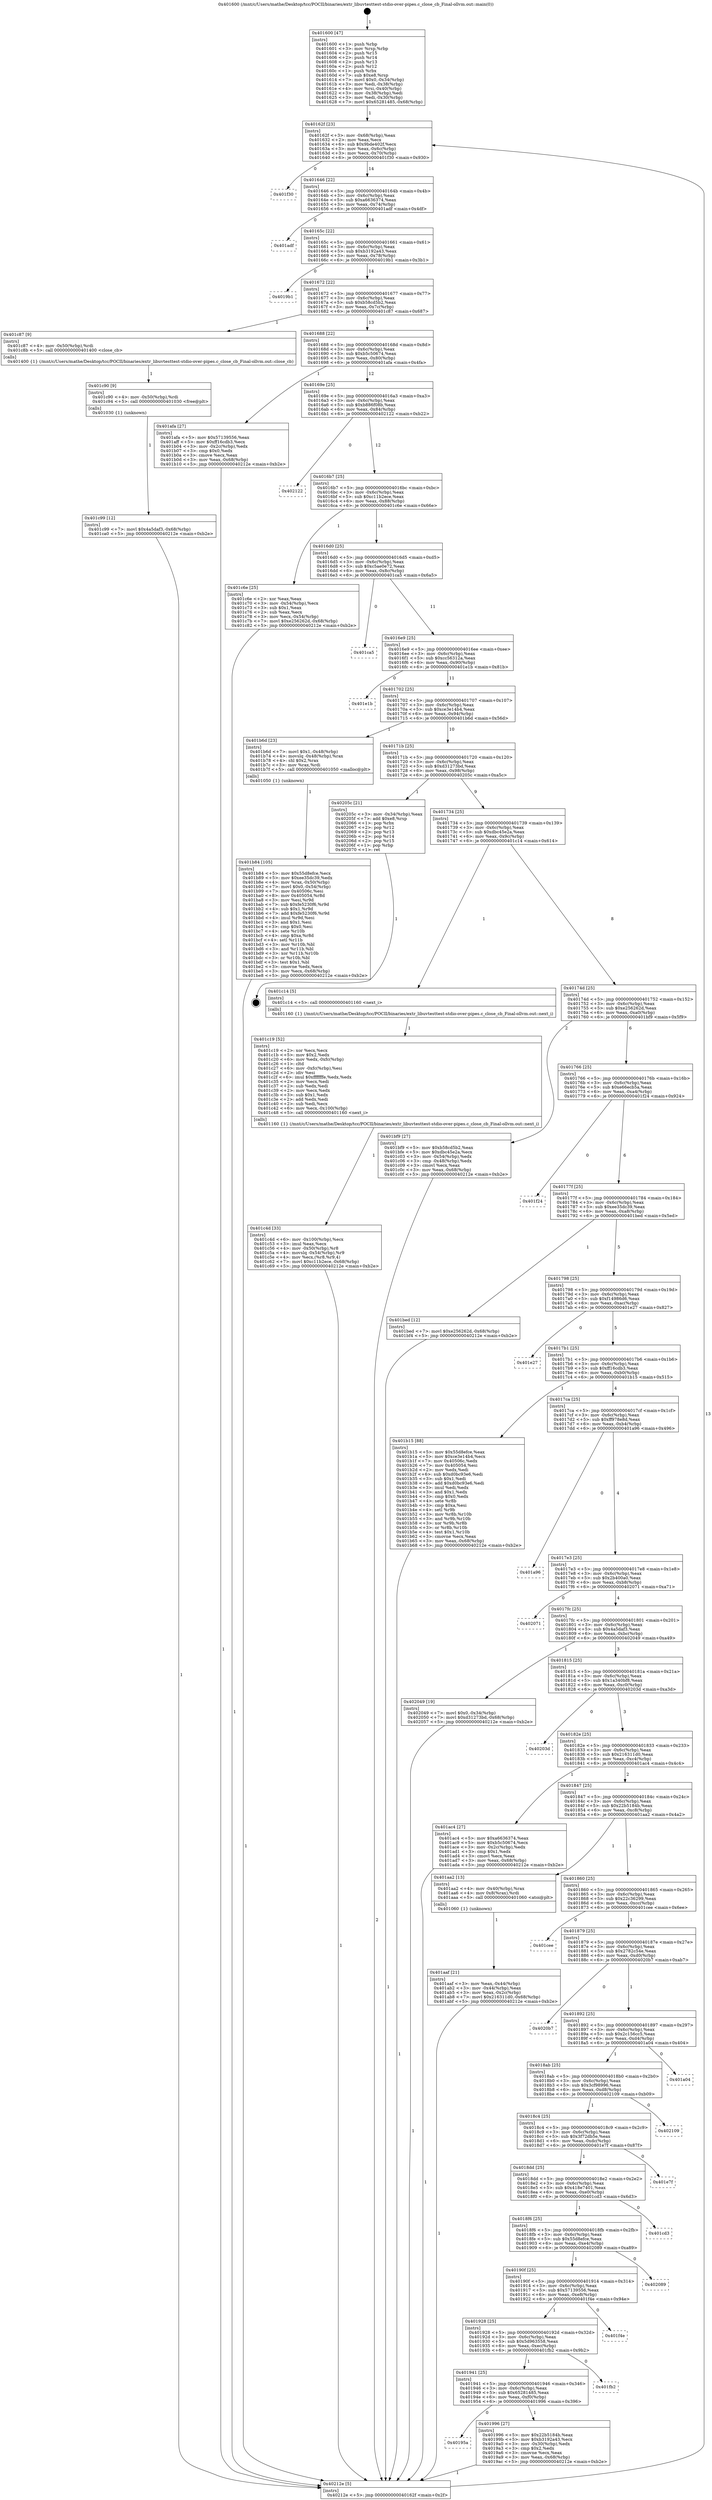 digraph "0x401600" {
  label = "0x401600 (/mnt/c/Users/mathe/Desktop/tcc/POCII/binaries/extr_libuvtesttest-stdio-over-pipes.c_close_cb_Final-ollvm.out::main(0))"
  labelloc = "t"
  node[shape=record]

  Entry [label="",width=0.3,height=0.3,shape=circle,fillcolor=black,style=filled]
  "0x40162f" [label="{
     0x40162f [23]\l
     | [instrs]\l
     &nbsp;&nbsp;0x40162f \<+3\>: mov -0x68(%rbp),%eax\l
     &nbsp;&nbsp;0x401632 \<+2\>: mov %eax,%ecx\l
     &nbsp;&nbsp;0x401634 \<+6\>: sub $0x9bde402f,%ecx\l
     &nbsp;&nbsp;0x40163a \<+3\>: mov %eax,-0x6c(%rbp)\l
     &nbsp;&nbsp;0x40163d \<+3\>: mov %ecx,-0x70(%rbp)\l
     &nbsp;&nbsp;0x401640 \<+6\>: je 0000000000401f30 \<main+0x930\>\l
  }"]
  "0x401f30" [label="{
     0x401f30\l
  }", style=dashed]
  "0x401646" [label="{
     0x401646 [22]\l
     | [instrs]\l
     &nbsp;&nbsp;0x401646 \<+5\>: jmp 000000000040164b \<main+0x4b\>\l
     &nbsp;&nbsp;0x40164b \<+3\>: mov -0x6c(%rbp),%eax\l
     &nbsp;&nbsp;0x40164e \<+5\>: sub $0xa6636374,%eax\l
     &nbsp;&nbsp;0x401653 \<+3\>: mov %eax,-0x74(%rbp)\l
     &nbsp;&nbsp;0x401656 \<+6\>: je 0000000000401adf \<main+0x4df\>\l
  }"]
  Exit [label="",width=0.3,height=0.3,shape=circle,fillcolor=black,style=filled,peripheries=2]
  "0x401adf" [label="{
     0x401adf\l
  }", style=dashed]
  "0x40165c" [label="{
     0x40165c [22]\l
     | [instrs]\l
     &nbsp;&nbsp;0x40165c \<+5\>: jmp 0000000000401661 \<main+0x61\>\l
     &nbsp;&nbsp;0x401661 \<+3\>: mov -0x6c(%rbp),%eax\l
     &nbsp;&nbsp;0x401664 \<+5\>: sub $0xb3192a43,%eax\l
     &nbsp;&nbsp;0x401669 \<+3\>: mov %eax,-0x78(%rbp)\l
     &nbsp;&nbsp;0x40166c \<+6\>: je 00000000004019b1 \<main+0x3b1\>\l
  }"]
  "0x401c99" [label="{
     0x401c99 [12]\l
     | [instrs]\l
     &nbsp;&nbsp;0x401c99 \<+7\>: movl $0x4a5daf3,-0x68(%rbp)\l
     &nbsp;&nbsp;0x401ca0 \<+5\>: jmp 000000000040212e \<main+0xb2e\>\l
  }"]
  "0x4019b1" [label="{
     0x4019b1\l
  }", style=dashed]
  "0x401672" [label="{
     0x401672 [22]\l
     | [instrs]\l
     &nbsp;&nbsp;0x401672 \<+5\>: jmp 0000000000401677 \<main+0x77\>\l
     &nbsp;&nbsp;0x401677 \<+3\>: mov -0x6c(%rbp),%eax\l
     &nbsp;&nbsp;0x40167a \<+5\>: sub $0xb58cd5b2,%eax\l
     &nbsp;&nbsp;0x40167f \<+3\>: mov %eax,-0x7c(%rbp)\l
     &nbsp;&nbsp;0x401682 \<+6\>: je 0000000000401c87 \<main+0x687\>\l
  }"]
  "0x401c90" [label="{
     0x401c90 [9]\l
     | [instrs]\l
     &nbsp;&nbsp;0x401c90 \<+4\>: mov -0x50(%rbp),%rdi\l
     &nbsp;&nbsp;0x401c94 \<+5\>: call 0000000000401030 \<free@plt\>\l
     | [calls]\l
     &nbsp;&nbsp;0x401030 \{1\} (unknown)\l
  }"]
  "0x401c87" [label="{
     0x401c87 [9]\l
     | [instrs]\l
     &nbsp;&nbsp;0x401c87 \<+4\>: mov -0x50(%rbp),%rdi\l
     &nbsp;&nbsp;0x401c8b \<+5\>: call 0000000000401400 \<close_cb\>\l
     | [calls]\l
     &nbsp;&nbsp;0x401400 \{1\} (/mnt/c/Users/mathe/Desktop/tcc/POCII/binaries/extr_libuvtesttest-stdio-over-pipes.c_close_cb_Final-ollvm.out::close_cb)\l
  }"]
  "0x401688" [label="{
     0x401688 [22]\l
     | [instrs]\l
     &nbsp;&nbsp;0x401688 \<+5\>: jmp 000000000040168d \<main+0x8d\>\l
     &nbsp;&nbsp;0x40168d \<+3\>: mov -0x6c(%rbp),%eax\l
     &nbsp;&nbsp;0x401690 \<+5\>: sub $0xb5c50674,%eax\l
     &nbsp;&nbsp;0x401695 \<+3\>: mov %eax,-0x80(%rbp)\l
     &nbsp;&nbsp;0x401698 \<+6\>: je 0000000000401afa \<main+0x4fa\>\l
  }"]
  "0x401c4d" [label="{
     0x401c4d [33]\l
     | [instrs]\l
     &nbsp;&nbsp;0x401c4d \<+6\>: mov -0x100(%rbp),%ecx\l
     &nbsp;&nbsp;0x401c53 \<+3\>: imul %eax,%ecx\l
     &nbsp;&nbsp;0x401c56 \<+4\>: mov -0x50(%rbp),%r8\l
     &nbsp;&nbsp;0x401c5a \<+4\>: movslq -0x54(%rbp),%r9\l
     &nbsp;&nbsp;0x401c5e \<+4\>: mov %ecx,(%r8,%r9,4)\l
     &nbsp;&nbsp;0x401c62 \<+7\>: movl $0xc11b2ece,-0x68(%rbp)\l
     &nbsp;&nbsp;0x401c69 \<+5\>: jmp 000000000040212e \<main+0xb2e\>\l
  }"]
  "0x401afa" [label="{
     0x401afa [27]\l
     | [instrs]\l
     &nbsp;&nbsp;0x401afa \<+5\>: mov $0x57139556,%eax\l
     &nbsp;&nbsp;0x401aff \<+5\>: mov $0xff16cdb3,%ecx\l
     &nbsp;&nbsp;0x401b04 \<+3\>: mov -0x2c(%rbp),%edx\l
     &nbsp;&nbsp;0x401b07 \<+3\>: cmp $0x0,%edx\l
     &nbsp;&nbsp;0x401b0a \<+3\>: cmove %ecx,%eax\l
     &nbsp;&nbsp;0x401b0d \<+3\>: mov %eax,-0x68(%rbp)\l
     &nbsp;&nbsp;0x401b10 \<+5\>: jmp 000000000040212e \<main+0xb2e\>\l
  }"]
  "0x40169e" [label="{
     0x40169e [25]\l
     | [instrs]\l
     &nbsp;&nbsp;0x40169e \<+5\>: jmp 00000000004016a3 \<main+0xa3\>\l
     &nbsp;&nbsp;0x4016a3 \<+3\>: mov -0x6c(%rbp),%eax\l
     &nbsp;&nbsp;0x4016a6 \<+5\>: sub $0xb886f08b,%eax\l
     &nbsp;&nbsp;0x4016ab \<+6\>: mov %eax,-0x84(%rbp)\l
     &nbsp;&nbsp;0x4016b1 \<+6\>: je 0000000000402122 \<main+0xb22\>\l
  }"]
  "0x401c19" [label="{
     0x401c19 [52]\l
     | [instrs]\l
     &nbsp;&nbsp;0x401c19 \<+2\>: xor %ecx,%ecx\l
     &nbsp;&nbsp;0x401c1b \<+5\>: mov $0x2,%edx\l
     &nbsp;&nbsp;0x401c20 \<+6\>: mov %edx,-0xfc(%rbp)\l
     &nbsp;&nbsp;0x401c26 \<+1\>: cltd\l
     &nbsp;&nbsp;0x401c27 \<+6\>: mov -0xfc(%rbp),%esi\l
     &nbsp;&nbsp;0x401c2d \<+2\>: idiv %esi\l
     &nbsp;&nbsp;0x401c2f \<+6\>: imul $0xfffffffe,%edx,%edx\l
     &nbsp;&nbsp;0x401c35 \<+2\>: mov %ecx,%edi\l
     &nbsp;&nbsp;0x401c37 \<+2\>: sub %edx,%edi\l
     &nbsp;&nbsp;0x401c39 \<+2\>: mov %ecx,%edx\l
     &nbsp;&nbsp;0x401c3b \<+3\>: sub $0x1,%edx\l
     &nbsp;&nbsp;0x401c3e \<+2\>: add %edx,%edi\l
     &nbsp;&nbsp;0x401c40 \<+2\>: sub %edi,%ecx\l
     &nbsp;&nbsp;0x401c42 \<+6\>: mov %ecx,-0x100(%rbp)\l
     &nbsp;&nbsp;0x401c48 \<+5\>: call 0000000000401160 \<next_i\>\l
     | [calls]\l
     &nbsp;&nbsp;0x401160 \{1\} (/mnt/c/Users/mathe/Desktop/tcc/POCII/binaries/extr_libuvtesttest-stdio-over-pipes.c_close_cb_Final-ollvm.out::next_i)\l
  }"]
  "0x402122" [label="{
     0x402122\l
  }", style=dashed]
  "0x4016b7" [label="{
     0x4016b7 [25]\l
     | [instrs]\l
     &nbsp;&nbsp;0x4016b7 \<+5\>: jmp 00000000004016bc \<main+0xbc\>\l
     &nbsp;&nbsp;0x4016bc \<+3\>: mov -0x6c(%rbp),%eax\l
     &nbsp;&nbsp;0x4016bf \<+5\>: sub $0xc11b2ece,%eax\l
     &nbsp;&nbsp;0x4016c4 \<+6\>: mov %eax,-0x88(%rbp)\l
     &nbsp;&nbsp;0x4016ca \<+6\>: je 0000000000401c6e \<main+0x66e\>\l
  }"]
  "0x401b84" [label="{
     0x401b84 [105]\l
     | [instrs]\l
     &nbsp;&nbsp;0x401b84 \<+5\>: mov $0x55d8efce,%ecx\l
     &nbsp;&nbsp;0x401b89 \<+5\>: mov $0xee35dc39,%edx\l
     &nbsp;&nbsp;0x401b8e \<+4\>: mov %rax,-0x50(%rbp)\l
     &nbsp;&nbsp;0x401b92 \<+7\>: movl $0x0,-0x54(%rbp)\l
     &nbsp;&nbsp;0x401b99 \<+7\>: mov 0x40506c,%esi\l
     &nbsp;&nbsp;0x401ba0 \<+8\>: mov 0x405054,%r8d\l
     &nbsp;&nbsp;0x401ba8 \<+3\>: mov %esi,%r9d\l
     &nbsp;&nbsp;0x401bab \<+7\>: sub $0xfe5230f6,%r9d\l
     &nbsp;&nbsp;0x401bb2 \<+4\>: sub $0x1,%r9d\l
     &nbsp;&nbsp;0x401bb6 \<+7\>: add $0xfe5230f6,%r9d\l
     &nbsp;&nbsp;0x401bbd \<+4\>: imul %r9d,%esi\l
     &nbsp;&nbsp;0x401bc1 \<+3\>: and $0x1,%esi\l
     &nbsp;&nbsp;0x401bc4 \<+3\>: cmp $0x0,%esi\l
     &nbsp;&nbsp;0x401bc7 \<+4\>: sete %r10b\l
     &nbsp;&nbsp;0x401bcb \<+4\>: cmp $0xa,%r8d\l
     &nbsp;&nbsp;0x401bcf \<+4\>: setl %r11b\l
     &nbsp;&nbsp;0x401bd3 \<+3\>: mov %r10b,%bl\l
     &nbsp;&nbsp;0x401bd6 \<+3\>: and %r11b,%bl\l
     &nbsp;&nbsp;0x401bd9 \<+3\>: xor %r11b,%r10b\l
     &nbsp;&nbsp;0x401bdc \<+3\>: or %r10b,%bl\l
     &nbsp;&nbsp;0x401bdf \<+3\>: test $0x1,%bl\l
     &nbsp;&nbsp;0x401be2 \<+3\>: cmovne %edx,%ecx\l
     &nbsp;&nbsp;0x401be5 \<+3\>: mov %ecx,-0x68(%rbp)\l
     &nbsp;&nbsp;0x401be8 \<+5\>: jmp 000000000040212e \<main+0xb2e\>\l
  }"]
  "0x401c6e" [label="{
     0x401c6e [25]\l
     | [instrs]\l
     &nbsp;&nbsp;0x401c6e \<+2\>: xor %eax,%eax\l
     &nbsp;&nbsp;0x401c70 \<+3\>: mov -0x54(%rbp),%ecx\l
     &nbsp;&nbsp;0x401c73 \<+3\>: sub $0x1,%eax\l
     &nbsp;&nbsp;0x401c76 \<+2\>: sub %eax,%ecx\l
     &nbsp;&nbsp;0x401c78 \<+3\>: mov %ecx,-0x54(%rbp)\l
     &nbsp;&nbsp;0x401c7b \<+7\>: movl $0xe256262d,-0x68(%rbp)\l
     &nbsp;&nbsp;0x401c82 \<+5\>: jmp 000000000040212e \<main+0xb2e\>\l
  }"]
  "0x4016d0" [label="{
     0x4016d0 [25]\l
     | [instrs]\l
     &nbsp;&nbsp;0x4016d0 \<+5\>: jmp 00000000004016d5 \<main+0xd5\>\l
     &nbsp;&nbsp;0x4016d5 \<+3\>: mov -0x6c(%rbp),%eax\l
     &nbsp;&nbsp;0x4016d8 \<+5\>: sub $0xc5ae0e72,%eax\l
     &nbsp;&nbsp;0x4016dd \<+6\>: mov %eax,-0x8c(%rbp)\l
     &nbsp;&nbsp;0x4016e3 \<+6\>: je 0000000000401ca5 \<main+0x6a5\>\l
  }"]
  "0x401aaf" [label="{
     0x401aaf [21]\l
     | [instrs]\l
     &nbsp;&nbsp;0x401aaf \<+3\>: mov %eax,-0x44(%rbp)\l
     &nbsp;&nbsp;0x401ab2 \<+3\>: mov -0x44(%rbp),%eax\l
     &nbsp;&nbsp;0x401ab5 \<+3\>: mov %eax,-0x2c(%rbp)\l
     &nbsp;&nbsp;0x401ab8 \<+7\>: movl $0x216311d0,-0x68(%rbp)\l
     &nbsp;&nbsp;0x401abf \<+5\>: jmp 000000000040212e \<main+0xb2e\>\l
  }"]
  "0x401ca5" [label="{
     0x401ca5\l
  }", style=dashed]
  "0x4016e9" [label="{
     0x4016e9 [25]\l
     | [instrs]\l
     &nbsp;&nbsp;0x4016e9 \<+5\>: jmp 00000000004016ee \<main+0xee\>\l
     &nbsp;&nbsp;0x4016ee \<+3\>: mov -0x6c(%rbp),%eax\l
     &nbsp;&nbsp;0x4016f1 \<+5\>: sub $0xcc56312a,%eax\l
     &nbsp;&nbsp;0x4016f6 \<+6\>: mov %eax,-0x90(%rbp)\l
     &nbsp;&nbsp;0x4016fc \<+6\>: je 0000000000401e1b \<main+0x81b\>\l
  }"]
  "0x401600" [label="{
     0x401600 [47]\l
     | [instrs]\l
     &nbsp;&nbsp;0x401600 \<+1\>: push %rbp\l
     &nbsp;&nbsp;0x401601 \<+3\>: mov %rsp,%rbp\l
     &nbsp;&nbsp;0x401604 \<+2\>: push %r15\l
     &nbsp;&nbsp;0x401606 \<+2\>: push %r14\l
     &nbsp;&nbsp;0x401608 \<+2\>: push %r13\l
     &nbsp;&nbsp;0x40160a \<+2\>: push %r12\l
     &nbsp;&nbsp;0x40160c \<+1\>: push %rbx\l
     &nbsp;&nbsp;0x40160d \<+7\>: sub $0xe8,%rsp\l
     &nbsp;&nbsp;0x401614 \<+7\>: movl $0x0,-0x34(%rbp)\l
     &nbsp;&nbsp;0x40161b \<+3\>: mov %edi,-0x38(%rbp)\l
     &nbsp;&nbsp;0x40161e \<+4\>: mov %rsi,-0x40(%rbp)\l
     &nbsp;&nbsp;0x401622 \<+3\>: mov -0x38(%rbp),%edi\l
     &nbsp;&nbsp;0x401625 \<+3\>: mov %edi,-0x30(%rbp)\l
     &nbsp;&nbsp;0x401628 \<+7\>: movl $0x65281485,-0x68(%rbp)\l
  }"]
  "0x401e1b" [label="{
     0x401e1b\l
  }", style=dashed]
  "0x401702" [label="{
     0x401702 [25]\l
     | [instrs]\l
     &nbsp;&nbsp;0x401702 \<+5\>: jmp 0000000000401707 \<main+0x107\>\l
     &nbsp;&nbsp;0x401707 \<+3\>: mov -0x6c(%rbp),%eax\l
     &nbsp;&nbsp;0x40170a \<+5\>: sub $0xce3e14b4,%eax\l
     &nbsp;&nbsp;0x40170f \<+6\>: mov %eax,-0x94(%rbp)\l
     &nbsp;&nbsp;0x401715 \<+6\>: je 0000000000401b6d \<main+0x56d\>\l
  }"]
  "0x40212e" [label="{
     0x40212e [5]\l
     | [instrs]\l
     &nbsp;&nbsp;0x40212e \<+5\>: jmp 000000000040162f \<main+0x2f\>\l
  }"]
  "0x401b6d" [label="{
     0x401b6d [23]\l
     | [instrs]\l
     &nbsp;&nbsp;0x401b6d \<+7\>: movl $0x1,-0x48(%rbp)\l
     &nbsp;&nbsp;0x401b74 \<+4\>: movslq -0x48(%rbp),%rax\l
     &nbsp;&nbsp;0x401b78 \<+4\>: shl $0x2,%rax\l
     &nbsp;&nbsp;0x401b7c \<+3\>: mov %rax,%rdi\l
     &nbsp;&nbsp;0x401b7f \<+5\>: call 0000000000401050 \<malloc@plt\>\l
     | [calls]\l
     &nbsp;&nbsp;0x401050 \{1\} (unknown)\l
  }"]
  "0x40171b" [label="{
     0x40171b [25]\l
     | [instrs]\l
     &nbsp;&nbsp;0x40171b \<+5\>: jmp 0000000000401720 \<main+0x120\>\l
     &nbsp;&nbsp;0x401720 \<+3\>: mov -0x6c(%rbp),%eax\l
     &nbsp;&nbsp;0x401723 \<+5\>: sub $0xd31273bd,%eax\l
     &nbsp;&nbsp;0x401728 \<+6\>: mov %eax,-0x98(%rbp)\l
     &nbsp;&nbsp;0x40172e \<+6\>: je 000000000040205c \<main+0xa5c\>\l
  }"]
  "0x40195a" [label="{
     0x40195a\l
  }", style=dashed]
  "0x40205c" [label="{
     0x40205c [21]\l
     | [instrs]\l
     &nbsp;&nbsp;0x40205c \<+3\>: mov -0x34(%rbp),%eax\l
     &nbsp;&nbsp;0x40205f \<+7\>: add $0xe8,%rsp\l
     &nbsp;&nbsp;0x402066 \<+1\>: pop %rbx\l
     &nbsp;&nbsp;0x402067 \<+2\>: pop %r12\l
     &nbsp;&nbsp;0x402069 \<+2\>: pop %r13\l
     &nbsp;&nbsp;0x40206b \<+2\>: pop %r14\l
     &nbsp;&nbsp;0x40206d \<+2\>: pop %r15\l
     &nbsp;&nbsp;0x40206f \<+1\>: pop %rbp\l
     &nbsp;&nbsp;0x402070 \<+1\>: ret\l
  }"]
  "0x401734" [label="{
     0x401734 [25]\l
     | [instrs]\l
     &nbsp;&nbsp;0x401734 \<+5\>: jmp 0000000000401739 \<main+0x139\>\l
     &nbsp;&nbsp;0x401739 \<+3\>: mov -0x6c(%rbp),%eax\l
     &nbsp;&nbsp;0x40173c \<+5\>: sub $0xdbc45e2a,%eax\l
     &nbsp;&nbsp;0x401741 \<+6\>: mov %eax,-0x9c(%rbp)\l
     &nbsp;&nbsp;0x401747 \<+6\>: je 0000000000401c14 \<main+0x614\>\l
  }"]
  "0x401996" [label="{
     0x401996 [27]\l
     | [instrs]\l
     &nbsp;&nbsp;0x401996 \<+5\>: mov $0x22b5184b,%eax\l
     &nbsp;&nbsp;0x40199b \<+5\>: mov $0xb3192a43,%ecx\l
     &nbsp;&nbsp;0x4019a0 \<+3\>: mov -0x30(%rbp),%edx\l
     &nbsp;&nbsp;0x4019a3 \<+3\>: cmp $0x2,%edx\l
     &nbsp;&nbsp;0x4019a6 \<+3\>: cmovne %ecx,%eax\l
     &nbsp;&nbsp;0x4019a9 \<+3\>: mov %eax,-0x68(%rbp)\l
     &nbsp;&nbsp;0x4019ac \<+5\>: jmp 000000000040212e \<main+0xb2e\>\l
  }"]
  "0x401c14" [label="{
     0x401c14 [5]\l
     | [instrs]\l
     &nbsp;&nbsp;0x401c14 \<+5\>: call 0000000000401160 \<next_i\>\l
     | [calls]\l
     &nbsp;&nbsp;0x401160 \{1\} (/mnt/c/Users/mathe/Desktop/tcc/POCII/binaries/extr_libuvtesttest-stdio-over-pipes.c_close_cb_Final-ollvm.out::next_i)\l
  }"]
  "0x40174d" [label="{
     0x40174d [25]\l
     | [instrs]\l
     &nbsp;&nbsp;0x40174d \<+5\>: jmp 0000000000401752 \<main+0x152\>\l
     &nbsp;&nbsp;0x401752 \<+3\>: mov -0x6c(%rbp),%eax\l
     &nbsp;&nbsp;0x401755 \<+5\>: sub $0xe256262d,%eax\l
     &nbsp;&nbsp;0x40175a \<+6\>: mov %eax,-0xa0(%rbp)\l
     &nbsp;&nbsp;0x401760 \<+6\>: je 0000000000401bf9 \<main+0x5f9\>\l
  }"]
  "0x401941" [label="{
     0x401941 [25]\l
     | [instrs]\l
     &nbsp;&nbsp;0x401941 \<+5\>: jmp 0000000000401946 \<main+0x346\>\l
     &nbsp;&nbsp;0x401946 \<+3\>: mov -0x6c(%rbp),%eax\l
     &nbsp;&nbsp;0x401949 \<+5\>: sub $0x65281485,%eax\l
     &nbsp;&nbsp;0x40194e \<+6\>: mov %eax,-0xf0(%rbp)\l
     &nbsp;&nbsp;0x401954 \<+6\>: je 0000000000401996 \<main+0x396\>\l
  }"]
  "0x401bf9" [label="{
     0x401bf9 [27]\l
     | [instrs]\l
     &nbsp;&nbsp;0x401bf9 \<+5\>: mov $0xb58cd5b2,%eax\l
     &nbsp;&nbsp;0x401bfe \<+5\>: mov $0xdbc45e2a,%ecx\l
     &nbsp;&nbsp;0x401c03 \<+3\>: mov -0x54(%rbp),%edx\l
     &nbsp;&nbsp;0x401c06 \<+3\>: cmp -0x48(%rbp),%edx\l
     &nbsp;&nbsp;0x401c09 \<+3\>: cmovl %ecx,%eax\l
     &nbsp;&nbsp;0x401c0c \<+3\>: mov %eax,-0x68(%rbp)\l
     &nbsp;&nbsp;0x401c0f \<+5\>: jmp 000000000040212e \<main+0xb2e\>\l
  }"]
  "0x401766" [label="{
     0x401766 [25]\l
     | [instrs]\l
     &nbsp;&nbsp;0x401766 \<+5\>: jmp 000000000040176b \<main+0x16b\>\l
     &nbsp;&nbsp;0x40176b \<+3\>: mov -0x6c(%rbp),%eax\l
     &nbsp;&nbsp;0x40176e \<+5\>: sub $0xe66ecb5a,%eax\l
     &nbsp;&nbsp;0x401773 \<+6\>: mov %eax,-0xa4(%rbp)\l
     &nbsp;&nbsp;0x401779 \<+6\>: je 0000000000401f24 \<main+0x924\>\l
  }"]
  "0x401fb2" [label="{
     0x401fb2\l
  }", style=dashed]
  "0x401f24" [label="{
     0x401f24\l
  }", style=dashed]
  "0x40177f" [label="{
     0x40177f [25]\l
     | [instrs]\l
     &nbsp;&nbsp;0x40177f \<+5\>: jmp 0000000000401784 \<main+0x184\>\l
     &nbsp;&nbsp;0x401784 \<+3\>: mov -0x6c(%rbp),%eax\l
     &nbsp;&nbsp;0x401787 \<+5\>: sub $0xee35dc39,%eax\l
     &nbsp;&nbsp;0x40178c \<+6\>: mov %eax,-0xa8(%rbp)\l
     &nbsp;&nbsp;0x401792 \<+6\>: je 0000000000401bed \<main+0x5ed\>\l
  }"]
  "0x401928" [label="{
     0x401928 [25]\l
     | [instrs]\l
     &nbsp;&nbsp;0x401928 \<+5\>: jmp 000000000040192d \<main+0x32d\>\l
     &nbsp;&nbsp;0x40192d \<+3\>: mov -0x6c(%rbp),%eax\l
     &nbsp;&nbsp;0x401930 \<+5\>: sub $0x5d963558,%eax\l
     &nbsp;&nbsp;0x401935 \<+6\>: mov %eax,-0xec(%rbp)\l
     &nbsp;&nbsp;0x40193b \<+6\>: je 0000000000401fb2 \<main+0x9b2\>\l
  }"]
  "0x401bed" [label="{
     0x401bed [12]\l
     | [instrs]\l
     &nbsp;&nbsp;0x401bed \<+7\>: movl $0xe256262d,-0x68(%rbp)\l
     &nbsp;&nbsp;0x401bf4 \<+5\>: jmp 000000000040212e \<main+0xb2e\>\l
  }"]
  "0x401798" [label="{
     0x401798 [25]\l
     | [instrs]\l
     &nbsp;&nbsp;0x401798 \<+5\>: jmp 000000000040179d \<main+0x19d\>\l
     &nbsp;&nbsp;0x40179d \<+3\>: mov -0x6c(%rbp),%eax\l
     &nbsp;&nbsp;0x4017a0 \<+5\>: sub $0xf14986d6,%eax\l
     &nbsp;&nbsp;0x4017a5 \<+6\>: mov %eax,-0xac(%rbp)\l
     &nbsp;&nbsp;0x4017ab \<+6\>: je 0000000000401e27 \<main+0x827\>\l
  }"]
  "0x401f4e" [label="{
     0x401f4e\l
  }", style=dashed]
  "0x401e27" [label="{
     0x401e27\l
  }", style=dashed]
  "0x4017b1" [label="{
     0x4017b1 [25]\l
     | [instrs]\l
     &nbsp;&nbsp;0x4017b1 \<+5\>: jmp 00000000004017b6 \<main+0x1b6\>\l
     &nbsp;&nbsp;0x4017b6 \<+3\>: mov -0x6c(%rbp),%eax\l
     &nbsp;&nbsp;0x4017b9 \<+5\>: sub $0xff16cdb3,%eax\l
     &nbsp;&nbsp;0x4017be \<+6\>: mov %eax,-0xb0(%rbp)\l
     &nbsp;&nbsp;0x4017c4 \<+6\>: je 0000000000401b15 \<main+0x515\>\l
  }"]
  "0x40190f" [label="{
     0x40190f [25]\l
     | [instrs]\l
     &nbsp;&nbsp;0x40190f \<+5\>: jmp 0000000000401914 \<main+0x314\>\l
     &nbsp;&nbsp;0x401914 \<+3\>: mov -0x6c(%rbp),%eax\l
     &nbsp;&nbsp;0x401917 \<+5\>: sub $0x57139556,%eax\l
     &nbsp;&nbsp;0x40191c \<+6\>: mov %eax,-0xe8(%rbp)\l
     &nbsp;&nbsp;0x401922 \<+6\>: je 0000000000401f4e \<main+0x94e\>\l
  }"]
  "0x401b15" [label="{
     0x401b15 [88]\l
     | [instrs]\l
     &nbsp;&nbsp;0x401b15 \<+5\>: mov $0x55d8efce,%eax\l
     &nbsp;&nbsp;0x401b1a \<+5\>: mov $0xce3e14b4,%ecx\l
     &nbsp;&nbsp;0x401b1f \<+7\>: mov 0x40506c,%edx\l
     &nbsp;&nbsp;0x401b26 \<+7\>: mov 0x405054,%esi\l
     &nbsp;&nbsp;0x401b2d \<+2\>: mov %edx,%edi\l
     &nbsp;&nbsp;0x401b2f \<+6\>: sub $0xd0bc93e6,%edi\l
     &nbsp;&nbsp;0x401b35 \<+3\>: sub $0x1,%edi\l
     &nbsp;&nbsp;0x401b38 \<+6\>: add $0xd0bc93e6,%edi\l
     &nbsp;&nbsp;0x401b3e \<+3\>: imul %edi,%edx\l
     &nbsp;&nbsp;0x401b41 \<+3\>: and $0x1,%edx\l
     &nbsp;&nbsp;0x401b44 \<+3\>: cmp $0x0,%edx\l
     &nbsp;&nbsp;0x401b47 \<+4\>: sete %r8b\l
     &nbsp;&nbsp;0x401b4b \<+3\>: cmp $0xa,%esi\l
     &nbsp;&nbsp;0x401b4e \<+4\>: setl %r9b\l
     &nbsp;&nbsp;0x401b52 \<+3\>: mov %r8b,%r10b\l
     &nbsp;&nbsp;0x401b55 \<+3\>: and %r9b,%r10b\l
     &nbsp;&nbsp;0x401b58 \<+3\>: xor %r9b,%r8b\l
     &nbsp;&nbsp;0x401b5b \<+3\>: or %r8b,%r10b\l
     &nbsp;&nbsp;0x401b5e \<+4\>: test $0x1,%r10b\l
     &nbsp;&nbsp;0x401b62 \<+3\>: cmovne %ecx,%eax\l
     &nbsp;&nbsp;0x401b65 \<+3\>: mov %eax,-0x68(%rbp)\l
     &nbsp;&nbsp;0x401b68 \<+5\>: jmp 000000000040212e \<main+0xb2e\>\l
  }"]
  "0x4017ca" [label="{
     0x4017ca [25]\l
     | [instrs]\l
     &nbsp;&nbsp;0x4017ca \<+5\>: jmp 00000000004017cf \<main+0x1cf\>\l
     &nbsp;&nbsp;0x4017cf \<+3\>: mov -0x6c(%rbp),%eax\l
     &nbsp;&nbsp;0x4017d2 \<+5\>: sub $0xff978e8d,%eax\l
     &nbsp;&nbsp;0x4017d7 \<+6\>: mov %eax,-0xb4(%rbp)\l
     &nbsp;&nbsp;0x4017dd \<+6\>: je 0000000000401a96 \<main+0x496\>\l
  }"]
  "0x402089" [label="{
     0x402089\l
  }", style=dashed]
  "0x401a96" [label="{
     0x401a96\l
  }", style=dashed]
  "0x4017e3" [label="{
     0x4017e3 [25]\l
     | [instrs]\l
     &nbsp;&nbsp;0x4017e3 \<+5\>: jmp 00000000004017e8 \<main+0x1e8\>\l
     &nbsp;&nbsp;0x4017e8 \<+3\>: mov -0x6c(%rbp),%eax\l
     &nbsp;&nbsp;0x4017eb \<+5\>: sub $0x2b400a0,%eax\l
     &nbsp;&nbsp;0x4017f0 \<+6\>: mov %eax,-0xb8(%rbp)\l
     &nbsp;&nbsp;0x4017f6 \<+6\>: je 0000000000402071 \<main+0xa71\>\l
  }"]
  "0x4018f6" [label="{
     0x4018f6 [25]\l
     | [instrs]\l
     &nbsp;&nbsp;0x4018f6 \<+5\>: jmp 00000000004018fb \<main+0x2fb\>\l
     &nbsp;&nbsp;0x4018fb \<+3\>: mov -0x6c(%rbp),%eax\l
     &nbsp;&nbsp;0x4018fe \<+5\>: sub $0x55d8efce,%eax\l
     &nbsp;&nbsp;0x401903 \<+6\>: mov %eax,-0xe4(%rbp)\l
     &nbsp;&nbsp;0x401909 \<+6\>: je 0000000000402089 \<main+0xa89\>\l
  }"]
  "0x402071" [label="{
     0x402071\l
  }", style=dashed]
  "0x4017fc" [label="{
     0x4017fc [25]\l
     | [instrs]\l
     &nbsp;&nbsp;0x4017fc \<+5\>: jmp 0000000000401801 \<main+0x201\>\l
     &nbsp;&nbsp;0x401801 \<+3\>: mov -0x6c(%rbp),%eax\l
     &nbsp;&nbsp;0x401804 \<+5\>: sub $0x4a5daf3,%eax\l
     &nbsp;&nbsp;0x401809 \<+6\>: mov %eax,-0xbc(%rbp)\l
     &nbsp;&nbsp;0x40180f \<+6\>: je 0000000000402049 \<main+0xa49\>\l
  }"]
  "0x401cd3" [label="{
     0x401cd3\l
  }", style=dashed]
  "0x402049" [label="{
     0x402049 [19]\l
     | [instrs]\l
     &nbsp;&nbsp;0x402049 \<+7\>: movl $0x0,-0x34(%rbp)\l
     &nbsp;&nbsp;0x402050 \<+7\>: movl $0xd31273bd,-0x68(%rbp)\l
     &nbsp;&nbsp;0x402057 \<+5\>: jmp 000000000040212e \<main+0xb2e\>\l
  }"]
  "0x401815" [label="{
     0x401815 [25]\l
     | [instrs]\l
     &nbsp;&nbsp;0x401815 \<+5\>: jmp 000000000040181a \<main+0x21a\>\l
     &nbsp;&nbsp;0x40181a \<+3\>: mov -0x6c(%rbp),%eax\l
     &nbsp;&nbsp;0x40181d \<+5\>: sub $0x1a340bf8,%eax\l
     &nbsp;&nbsp;0x401822 \<+6\>: mov %eax,-0xc0(%rbp)\l
     &nbsp;&nbsp;0x401828 \<+6\>: je 000000000040203d \<main+0xa3d\>\l
  }"]
  "0x4018dd" [label="{
     0x4018dd [25]\l
     | [instrs]\l
     &nbsp;&nbsp;0x4018dd \<+5\>: jmp 00000000004018e2 \<main+0x2e2\>\l
     &nbsp;&nbsp;0x4018e2 \<+3\>: mov -0x6c(%rbp),%eax\l
     &nbsp;&nbsp;0x4018e5 \<+5\>: sub $0x418e7401,%eax\l
     &nbsp;&nbsp;0x4018ea \<+6\>: mov %eax,-0xe0(%rbp)\l
     &nbsp;&nbsp;0x4018f0 \<+6\>: je 0000000000401cd3 \<main+0x6d3\>\l
  }"]
  "0x40203d" [label="{
     0x40203d\l
  }", style=dashed]
  "0x40182e" [label="{
     0x40182e [25]\l
     | [instrs]\l
     &nbsp;&nbsp;0x40182e \<+5\>: jmp 0000000000401833 \<main+0x233\>\l
     &nbsp;&nbsp;0x401833 \<+3\>: mov -0x6c(%rbp),%eax\l
     &nbsp;&nbsp;0x401836 \<+5\>: sub $0x216311d0,%eax\l
     &nbsp;&nbsp;0x40183b \<+6\>: mov %eax,-0xc4(%rbp)\l
     &nbsp;&nbsp;0x401841 \<+6\>: je 0000000000401ac4 \<main+0x4c4\>\l
  }"]
  "0x401e7f" [label="{
     0x401e7f\l
  }", style=dashed]
  "0x401ac4" [label="{
     0x401ac4 [27]\l
     | [instrs]\l
     &nbsp;&nbsp;0x401ac4 \<+5\>: mov $0xa6636374,%eax\l
     &nbsp;&nbsp;0x401ac9 \<+5\>: mov $0xb5c50674,%ecx\l
     &nbsp;&nbsp;0x401ace \<+3\>: mov -0x2c(%rbp),%edx\l
     &nbsp;&nbsp;0x401ad1 \<+3\>: cmp $0x1,%edx\l
     &nbsp;&nbsp;0x401ad4 \<+3\>: cmovl %ecx,%eax\l
     &nbsp;&nbsp;0x401ad7 \<+3\>: mov %eax,-0x68(%rbp)\l
     &nbsp;&nbsp;0x401ada \<+5\>: jmp 000000000040212e \<main+0xb2e\>\l
  }"]
  "0x401847" [label="{
     0x401847 [25]\l
     | [instrs]\l
     &nbsp;&nbsp;0x401847 \<+5\>: jmp 000000000040184c \<main+0x24c\>\l
     &nbsp;&nbsp;0x40184c \<+3\>: mov -0x6c(%rbp),%eax\l
     &nbsp;&nbsp;0x40184f \<+5\>: sub $0x22b5184b,%eax\l
     &nbsp;&nbsp;0x401854 \<+6\>: mov %eax,-0xc8(%rbp)\l
     &nbsp;&nbsp;0x40185a \<+6\>: je 0000000000401aa2 \<main+0x4a2\>\l
  }"]
  "0x4018c4" [label="{
     0x4018c4 [25]\l
     | [instrs]\l
     &nbsp;&nbsp;0x4018c4 \<+5\>: jmp 00000000004018c9 \<main+0x2c9\>\l
     &nbsp;&nbsp;0x4018c9 \<+3\>: mov -0x6c(%rbp),%eax\l
     &nbsp;&nbsp;0x4018cc \<+5\>: sub $0x3f72db5e,%eax\l
     &nbsp;&nbsp;0x4018d1 \<+6\>: mov %eax,-0xdc(%rbp)\l
     &nbsp;&nbsp;0x4018d7 \<+6\>: je 0000000000401e7f \<main+0x87f\>\l
  }"]
  "0x401aa2" [label="{
     0x401aa2 [13]\l
     | [instrs]\l
     &nbsp;&nbsp;0x401aa2 \<+4\>: mov -0x40(%rbp),%rax\l
     &nbsp;&nbsp;0x401aa6 \<+4\>: mov 0x8(%rax),%rdi\l
     &nbsp;&nbsp;0x401aaa \<+5\>: call 0000000000401060 \<atoi@plt\>\l
     | [calls]\l
     &nbsp;&nbsp;0x401060 \{1\} (unknown)\l
  }"]
  "0x401860" [label="{
     0x401860 [25]\l
     | [instrs]\l
     &nbsp;&nbsp;0x401860 \<+5\>: jmp 0000000000401865 \<main+0x265\>\l
     &nbsp;&nbsp;0x401865 \<+3\>: mov -0x6c(%rbp),%eax\l
     &nbsp;&nbsp;0x401868 \<+5\>: sub $0x22c36299,%eax\l
     &nbsp;&nbsp;0x40186d \<+6\>: mov %eax,-0xcc(%rbp)\l
     &nbsp;&nbsp;0x401873 \<+6\>: je 0000000000401cee \<main+0x6ee\>\l
  }"]
  "0x402109" [label="{
     0x402109\l
  }", style=dashed]
  "0x401cee" [label="{
     0x401cee\l
  }", style=dashed]
  "0x401879" [label="{
     0x401879 [25]\l
     | [instrs]\l
     &nbsp;&nbsp;0x401879 \<+5\>: jmp 000000000040187e \<main+0x27e\>\l
     &nbsp;&nbsp;0x40187e \<+3\>: mov -0x6c(%rbp),%eax\l
     &nbsp;&nbsp;0x401881 \<+5\>: sub $0x2782c54e,%eax\l
     &nbsp;&nbsp;0x401886 \<+6\>: mov %eax,-0xd0(%rbp)\l
     &nbsp;&nbsp;0x40188c \<+6\>: je 00000000004020b7 \<main+0xab7\>\l
  }"]
  "0x4018ab" [label="{
     0x4018ab [25]\l
     | [instrs]\l
     &nbsp;&nbsp;0x4018ab \<+5\>: jmp 00000000004018b0 \<main+0x2b0\>\l
     &nbsp;&nbsp;0x4018b0 \<+3\>: mov -0x6c(%rbp),%eax\l
     &nbsp;&nbsp;0x4018b3 \<+5\>: sub $0x3cf98996,%eax\l
     &nbsp;&nbsp;0x4018b8 \<+6\>: mov %eax,-0xd8(%rbp)\l
     &nbsp;&nbsp;0x4018be \<+6\>: je 0000000000402109 \<main+0xb09\>\l
  }"]
  "0x4020b7" [label="{
     0x4020b7\l
  }", style=dashed]
  "0x401892" [label="{
     0x401892 [25]\l
     | [instrs]\l
     &nbsp;&nbsp;0x401892 \<+5\>: jmp 0000000000401897 \<main+0x297\>\l
     &nbsp;&nbsp;0x401897 \<+3\>: mov -0x6c(%rbp),%eax\l
     &nbsp;&nbsp;0x40189a \<+5\>: sub $0x2c156cc5,%eax\l
     &nbsp;&nbsp;0x40189f \<+6\>: mov %eax,-0xd4(%rbp)\l
     &nbsp;&nbsp;0x4018a5 \<+6\>: je 0000000000401a04 \<main+0x404\>\l
  }"]
  "0x401a04" [label="{
     0x401a04\l
  }", style=dashed]
  Entry -> "0x401600" [label=" 1"]
  "0x40162f" -> "0x401f30" [label=" 0"]
  "0x40162f" -> "0x401646" [label=" 14"]
  "0x40205c" -> Exit [label=" 1"]
  "0x401646" -> "0x401adf" [label=" 0"]
  "0x401646" -> "0x40165c" [label=" 14"]
  "0x402049" -> "0x40212e" [label=" 1"]
  "0x40165c" -> "0x4019b1" [label=" 0"]
  "0x40165c" -> "0x401672" [label=" 14"]
  "0x401c99" -> "0x40212e" [label=" 1"]
  "0x401672" -> "0x401c87" [label=" 1"]
  "0x401672" -> "0x401688" [label=" 13"]
  "0x401c90" -> "0x401c99" [label=" 1"]
  "0x401688" -> "0x401afa" [label=" 1"]
  "0x401688" -> "0x40169e" [label=" 12"]
  "0x401c87" -> "0x401c90" [label=" 1"]
  "0x40169e" -> "0x402122" [label=" 0"]
  "0x40169e" -> "0x4016b7" [label=" 12"]
  "0x401c6e" -> "0x40212e" [label=" 1"]
  "0x4016b7" -> "0x401c6e" [label=" 1"]
  "0x4016b7" -> "0x4016d0" [label=" 11"]
  "0x401c4d" -> "0x40212e" [label=" 1"]
  "0x4016d0" -> "0x401ca5" [label=" 0"]
  "0x4016d0" -> "0x4016e9" [label=" 11"]
  "0x401c19" -> "0x401c4d" [label=" 1"]
  "0x4016e9" -> "0x401e1b" [label=" 0"]
  "0x4016e9" -> "0x401702" [label=" 11"]
  "0x401c14" -> "0x401c19" [label=" 1"]
  "0x401702" -> "0x401b6d" [label=" 1"]
  "0x401702" -> "0x40171b" [label=" 10"]
  "0x401bf9" -> "0x40212e" [label=" 2"]
  "0x40171b" -> "0x40205c" [label=" 1"]
  "0x40171b" -> "0x401734" [label=" 9"]
  "0x401bed" -> "0x40212e" [label=" 1"]
  "0x401734" -> "0x401c14" [label=" 1"]
  "0x401734" -> "0x40174d" [label=" 8"]
  "0x401b84" -> "0x40212e" [label=" 1"]
  "0x40174d" -> "0x401bf9" [label=" 2"]
  "0x40174d" -> "0x401766" [label=" 6"]
  "0x401b15" -> "0x40212e" [label=" 1"]
  "0x401766" -> "0x401f24" [label=" 0"]
  "0x401766" -> "0x40177f" [label=" 6"]
  "0x401afa" -> "0x40212e" [label=" 1"]
  "0x40177f" -> "0x401bed" [label=" 1"]
  "0x40177f" -> "0x401798" [label=" 5"]
  "0x401aaf" -> "0x40212e" [label=" 1"]
  "0x401798" -> "0x401e27" [label=" 0"]
  "0x401798" -> "0x4017b1" [label=" 5"]
  "0x401aa2" -> "0x401aaf" [label=" 1"]
  "0x4017b1" -> "0x401b15" [label=" 1"]
  "0x4017b1" -> "0x4017ca" [label=" 4"]
  "0x401600" -> "0x40162f" [label=" 1"]
  "0x4017ca" -> "0x401a96" [label=" 0"]
  "0x4017ca" -> "0x4017e3" [label=" 4"]
  "0x401996" -> "0x40212e" [label=" 1"]
  "0x4017e3" -> "0x402071" [label=" 0"]
  "0x4017e3" -> "0x4017fc" [label=" 4"]
  "0x401941" -> "0x401996" [label=" 1"]
  "0x4017fc" -> "0x402049" [label=" 1"]
  "0x4017fc" -> "0x401815" [label=" 3"]
  "0x401b6d" -> "0x401b84" [label=" 1"]
  "0x401815" -> "0x40203d" [label=" 0"]
  "0x401815" -> "0x40182e" [label=" 3"]
  "0x401928" -> "0x401fb2" [label=" 0"]
  "0x40182e" -> "0x401ac4" [label=" 1"]
  "0x40182e" -> "0x401847" [label=" 2"]
  "0x401ac4" -> "0x40212e" [label=" 1"]
  "0x401847" -> "0x401aa2" [label=" 1"]
  "0x401847" -> "0x401860" [label=" 1"]
  "0x40190f" -> "0x401f4e" [label=" 0"]
  "0x401860" -> "0x401cee" [label=" 0"]
  "0x401860" -> "0x401879" [label=" 1"]
  "0x40212e" -> "0x40162f" [label=" 13"]
  "0x401879" -> "0x4020b7" [label=" 0"]
  "0x401879" -> "0x401892" [label=" 1"]
  "0x4018f6" -> "0x402089" [label=" 0"]
  "0x401892" -> "0x401a04" [label=" 0"]
  "0x401892" -> "0x4018ab" [label=" 1"]
  "0x4018f6" -> "0x40190f" [label=" 1"]
  "0x4018ab" -> "0x402109" [label=" 0"]
  "0x4018ab" -> "0x4018c4" [label=" 1"]
  "0x40190f" -> "0x401928" [label=" 1"]
  "0x4018c4" -> "0x401e7f" [label=" 0"]
  "0x4018c4" -> "0x4018dd" [label=" 1"]
  "0x401928" -> "0x401941" [label=" 1"]
  "0x4018dd" -> "0x401cd3" [label=" 0"]
  "0x4018dd" -> "0x4018f6" [label=" 1"]
  "0x401941" -> "0x40195a" [label=" 0"]
}
